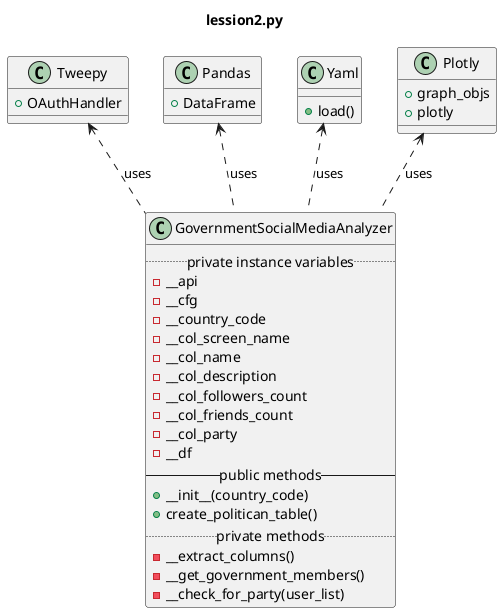 @startuml


title lession2.py

class Tweepy  {
   + OAuthHandler
}

class Pandas {
  + DataFrame
}

class Yaml {
  + load()
}

class Plotly {
    + graph_objs
    + plotly
}

class GovernmentSocialMediaAnalyzer {
  .. private instance variables ..
  - __api
  - __cfg
  - __country_code
  - __col_screen_name
  - __col_name
  - __col_description
  - __col_followers_count
  - __col_friends_count
  - __col_party
  - __df
  -- public methods --
  + __init__(country_code)
  + create_politican_table()
  .. private methods ..
  - __extract_columns()
  - __get_government_members()
  - __check_for_party(user_list)
}

Tweepy <.. GovernmentSocialMediaAnalyzer : uses
Pandas <.. GovernmentSocialMediaAnalyzer: uses
Plotly <.. GovernmentSocialMediaAnalyzer: uses
Yaml <.. GovernmentSocialMediaAnalyzer: uses


@enduml